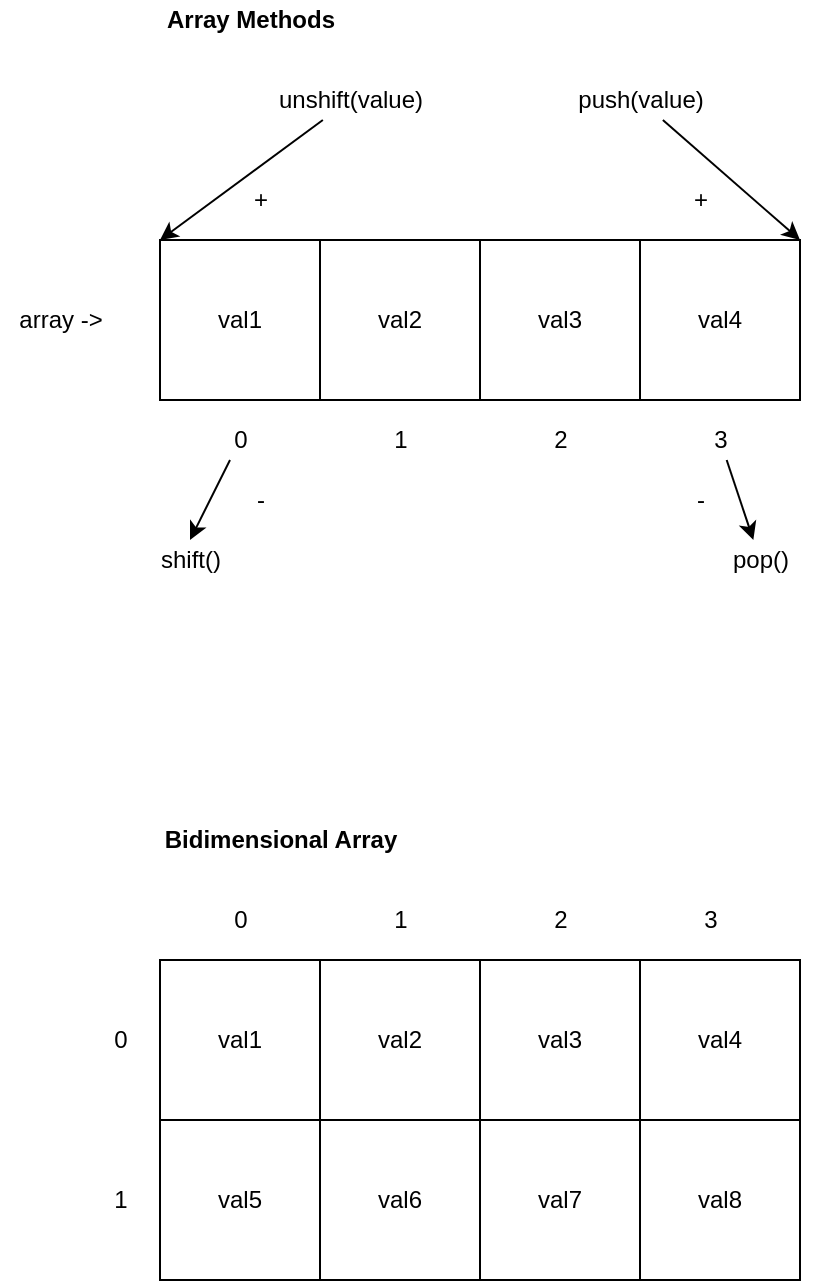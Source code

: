 <mxfile>
    <diagram id="D3b0udFYttIwg3fwdj5P" name="Page-1">
        <mxGraphModel dx="534" dy="1394" grid="1" gridSize="10" guides="1" tooltips="1" connect="1" arrows="1" fold="1" page="1" pageScale="1" pageWidth="850" pageHeight="1100" math="0" shadow="0">
            <root>
                <mxCell id="0"/>
                <mxCell id="1" parent="0"/>
                <mxCell id="2" value="val1" style="whiteSpace=wrap;html=1;aspect=fixed;" vertex="1" parent="1">
                    <mxGeometry x="160" y="430" width="80" height="80" as="geometry"/>
                </mxCell>
                <mxCell id="3" value="val2" style="whiteSpace=wrap;html=1;aspect=fixed;" vertex="1" parent="1">
                    <mxGeometry x="240" y="430" width="80" height="80" as="geometry"/>
                </mxCell>
                <mxCell id="4" value="val3" style="whiteSpace=wrap;html=1;aspect=fixed;" vertex="1" parent="1">
                    <mxGeometry x="320" y="430" width="80" height="80" as="geometry"/>
                </mxCell>
                <mxCell id="5" value="val4" style="whiteSpace=wrap;html=1;aspect=fixed;" vertex="1" parent="1">
                    <mxGeometry x="400" y="430" width="80" height="80" as="geometry"/>
                </mxCell>
                <mxCell id="6" value="array -&amp;gt;" style="text;html=1;align=center;verticalAlign=middle;resizable=0;points=[];autosize=1;strokeColor=none;fillColor=none;" vertex="1" parent="1">
                    <mxGeometry x="80" y="460" width="60" height="20" as="geometry"/>
                </mxCell>
                <mxCell id="19" style="edgeStyle=none;html=1;entryX=0.5;entryY=0;entryDx=0;entryDy=0;entryPerimeter=0;" edge="1" parent="1" source="7" target="15">
                    <mxGeometry relative="1" as="geometry"/>
                </mxCell>
                <mxCell id="7" value="0" style="text;html=1;align=center;verticalAlign=middle;resizable=0;points=[];autosize=1;strokeColor=none;fillColor=none;" vertex="1" parent="1">
                    <mxGeometry x="190" y="520" width="20" height="20" as="geometry"/>
                </mxCell>
                <mxCell id="8" value="1" style="text;html=1;align=center;verticalAlign=middle;resizable=0;points=[];autosize=1;strokeColor=none;fillColor=none;" vertex="1" parent="1">
                    <mxGeometry x="270" y="520" width="20" height="20" as="geometry"/>
                </mxCell>
                <mxCell id="9" value="2" style="text;html=1;align=center;verticalAlign=middle;resizable=0;points=[];autosize=1;strokeColor=none;fillColor=none;" vertex="1" parent="1">
                    <mxGeometry x="350" y="520" width="20" height="20" as="geometry"/>
                </mxCell>
                <mxCell id="18" style="edgeStyle=none;html=1;" edge="1" parent="1" source="10" target="17">
                    <mxGeometry relative="1" as="geometry"/>
                </mxCell>
                <mxCell id="10" value="3" style="text;html=1;align=center;verticalAlign=middle;resizable=0;points=[];autosize=1;strokeColor=none;fillColor=none;" vertex="1" parent="1">
                    <mxGeometry x="430" y="520" width="20" height="20" as="geometry"/>
                </mxCell>
                <mxCell id="12" style="edgeStyle=none;html=1;entryX=0;entryY=0;entryDx=0;entryDy=0;" edge="1" parent="1" source="11" target="2">
                    <mxGeometry relative="1" as="geometry"/>
                </mxCell>
                <mxCell id="11" value="unshift(value)" style="text;html=1;align=center;verticalAlign=middle;resizable=0;points=[];autosize=1;strokeColor=none;fillColor=none;" vertex="1" parent="1">
                    <mxGeometry x="210" y="350" width="90" height="20" as="geometry"/>
                </mxCell>
                <mxCell id="14" style="edgeStyle=none;html=1;entryX=1;entryY=0;entryDx=0;entryDy=0;" edge="1" parent="1" source="13" target="5">
                    <mxGeometry relative="1" as="geometry"/>
                </mxCell>
                <mxCell id="13" value="push(value)" style="text;html=1;align=center;verticalAlign=middle;resizable=0;points=[];autosize=1;strokeColor=none;fillColor=none;" vertex="1" parent="1">
                    <mxGeometry x="360" y="350" width="80" height="20" as="geometry"/>
                </mxCell>
                <mxCell id="15" value="shift()" style="text;html=1;align=center;verticalAlign=middle;resizable=0;points=[];autosize=1;strokeColor=none;fillColor=none;" vertex="1" parent="1">
                    <mxGeometry x="150" y="580" width="50" height="20" as="geometry"/>
                </mxCell>
                <mxCell id="17" value="pop()" style="text;html=1;align=center;verticalAlign=middle;resizable=0;points=[];autosize=1;strokeColor=none;fillColor=none;" vertex="1" parent="1">
                    <mxGeometry x="440" y="580" width="40" height="20" as="geometry"/>
                </mxCell>
                <mxCell id="20" value="+" style="text;html=1;align=center;verticalAlign=middle;resizable=0;points=[];autosize=1;strokeColor=none;fillColor=none;" vertex="1" parent="1">
                    <mxGeometry x="200" y="400" width="20" height="20" as="geometry"/>
                </mxCell>
                <mxCell id="21" value="+" style="text;html=1;align=center;verticalAlign=middle;resizable=0;points=[];autosize=1;strokeColor=none;fillColor=none;" vertex="1" parent="1">
                    <mxGeometry x="420" y="400" width="20" height="20" as="geometry"/>
                </mxCell>
                <mxCell id="22" value="-" style="text;html=1;align=center;verticalAlign=middle;resizable=0;points=[];autosize=1;strokeColor=none;fillColor=none;" vertex="1" parent="1">
                    <mxGeometry x="200" y="550" width="20" height="20" as="geometry"/>
                </mxCell>
                <mxCell id="23" value="-" style="text;html=1;align=center;verticalAlign=middle;resizable=0;points=[];autosize=1;strokeColor=none;fillColor=none;" vertex="1" parent="1">
                    <mxGeometry x="420" y="550" width="20" height="20" as="geometry"/>
                </mxCell>
                <mxCell id="24" value="val1" style="whiteSpace=wrap;html=1;aspect=fixed;" vertex="1" parent="1">
                    <mxGeometry x="160" y="790" width="80" height="80" as="geometry"/>
                </mxCell>
                <mxCell id="25" value="val2" style="whiteSpace=wrap;html=1;aspect=fixed;" vertex="1" parent="1">
                    <mxGeometry x="240" y="790" width="80" height="80" as="geometry"/>
                </mxCell>
                <mxCell id="26" value="val3" style="whiteSpace=wrap;html=1;aspect=fixed;" vertex="1" parent="1">
                    <mxGeometry x="320" y="790" width="80" height="80" as="geometry"/>
                </mxCell>
                <mxCell id="27" value="val4" style="whiteSpace=wrap;html=1;aspect=fixed;" vertex="1" parent="1">
                    <mxGeometry x="400" y="790" width="80" height="80" as="geometry"/>
                </mxCell>
                <mxCell id="28" value="val5" style="whiteSpace=wrap;html=1;aspect=fixed;" vertex="1" parent="1">
                    <mxGeometry x="160" y="870" width="80" height="80" as="geometry"/>
                </mxCell>
                <mxCell id="29" value="val6" style="whiteSpace=wrap;html=1;aspect=fixed;" vertex="1" parent="1">
                    <mxGeometry x="240" y="870" width="80" height="80" as="geometry"/>
                </mxCell>
                <mxCell id="30" value="val7" style="whiteSpace=wrap;html=1;aspect=fixed;" vertex="1" parent="1">
                    <mxGeometry x="320" y="870" width="80" height="80" as="geometry"/>
                </mxCell>
                <mxCell id="31" value="val8" style="whiteSpace=wrap;html=1;aspect=fixed;" vertex="1" parent="1">
                    <mxGeometry x="400" y="870" width="80" height="80" as="geometry"/>
                </mxCell>
                <mxCell id="32" value="0" style="text;html=1;align=center;verticalAlign=middle;resizable=0;points=[];autosize=1;strokeColor=none;fillColor=none;" vertex="1" parent="1">
                    <mxGeometry x="190" y="760" width="20" height="20" as="geometry"/>
                </mxCell>
                <mxCell id="33" value="1" style="text;html=1;align=center;verticalAlign=middle;resizable=0;points=[];autosize=1;strokeColor=none;fillColor=none;" vertex="1" parent="1">
                    <mxGeometry x="270" y="760" width="20" height="20" as="geometry"/>
                </mxCell>
                <mxCell id="34" value="2" style="text;html=1;align=center;verticalAlign=middle;resizable=0;points=[];autosize=1;strokeColor=none;fillColor=none;" vertex="1" parent="1">
                    <mxGeometry x="350" y="760" width="20" height="20" as="geometry"/>
                </mxCell>
                <mxCell id="35" value="3" style="text;html=1;align=center;verticalAlign=middle;resizable=0;points=[];autosize=1;strokeColor=none;fillColor=none;" vertex="1" parent="1">
                    <mxGeometry x="425" y="760" width="20" height="20" as="geometry"/>
                </mxCell>
                <mxCell id="36" value="0" style="text;html=1;align=center;verticalAlign=middle;resizable=0;points=[];autosize=1;strokeColor=none;fillColor=none;" vertex="1" parent="1">
                    <mxGeometry x="130" y="820" width="20" height="20" as="geometry"/>
                </mxCell>
                <mxCell id="37" value="1" style="text;html=1;align=center;verticalAlign=middle;resizable=0;points=[];autosize=1;strokeColor=none;fillColor=none;" vertex="1" parent="1">
                    <mxGeometry x="130" y="900" width="20" height="20" as="geometry"/>
                </mxCell>
                <mxCell id="38" value="Bidimensional Array" style="text;html=1;align=center;verticalAlign=middle;resizable=0;points=[];autosize=1;strokeColor=none;fillColor=none;fontStyle=1" vertex="1" parent="1">
                    <mxGeometry x="155" y="720" width="130" height="20" as="geometry"/>
                </mxCell>
                <mxCell id="39" value="Array Methods" style="text;html=1;align=center;verticalAlign=middle;resizable=0;points=[];autosize=1;strokeColor=none;fillColor=none;fontStyle=1" vertex="1" parent="1">
                    <mxGeometry x="155" y="310" width="100" height="20" as="geometry"/>
                </mxCell>
            </root>
        </mxGraphModel>
    </diagram>
</mxfile>